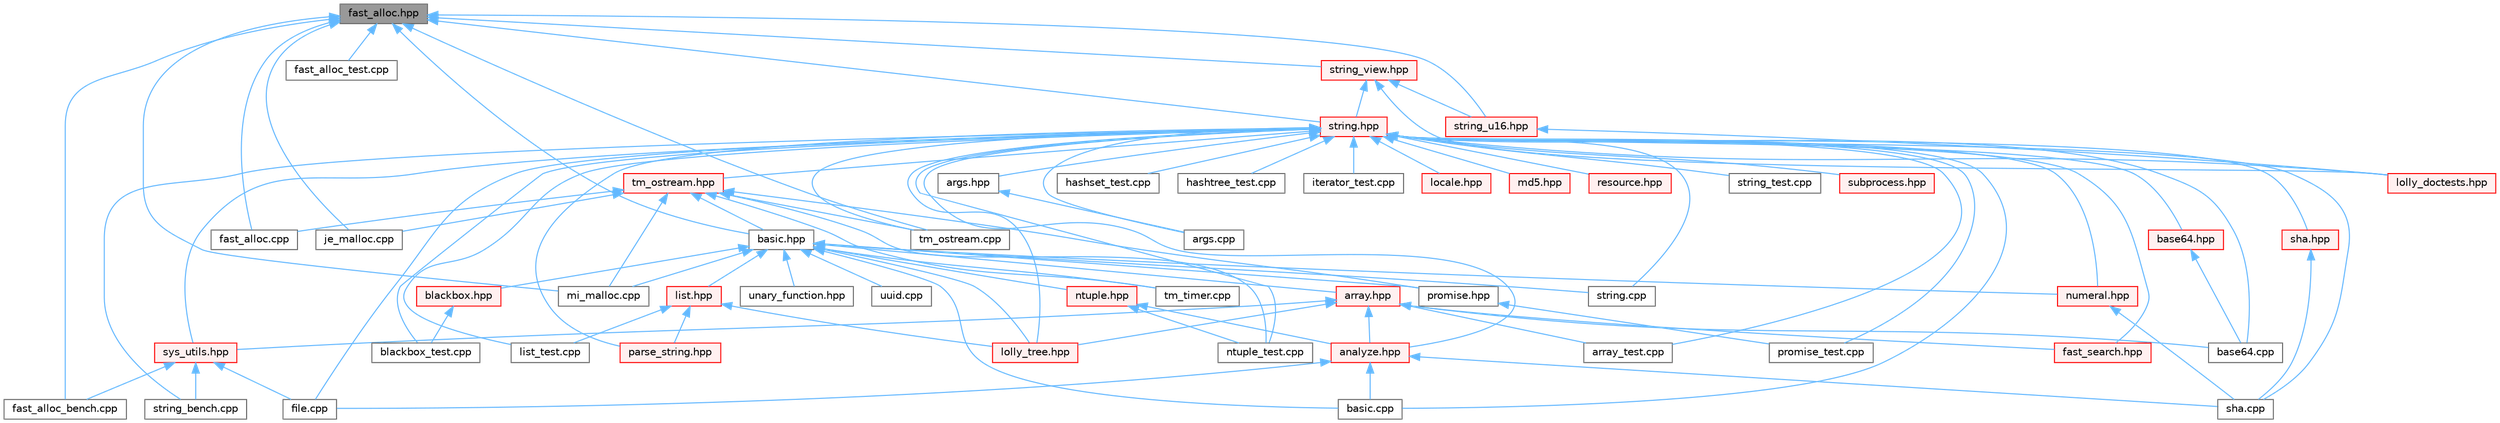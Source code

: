 digraph "fast_alloc.hpp"
{
 // LATEX_PDF_SIZE
  bgcolor="transparent";
  edge [fontname=Helvetica,fontsize=10,labelfontname=Helvetica,labelfontsize=10];
  node [fontname=Helvetica,fontsize=10,shape=box,height=0.2,width=0.4];
  Node1 [id="Node000001",label="fast_alloc.hpp",height=0.2,width=0.4,color="gray40", fillcolor="grey60", style="filled", fontcolor="black",tooltip=" "];
  Node1 -> Node2 [id="edge1_Node000001_Node000002",dir="back",color="steelblue1",style="solid",tooltip=" "];
  Node2 [id="Node000002",label="basic.hpp",height=0.2,width=0.4,color="grey40", fillcolor="white", style="filled",URL="$basic_8hpp.html",tooltip=" "];
  Node2 -> Node3 [id="edge2_Node000002_Node000003",dir="back",color="steelblue1",style="solid",tooltip=" "];
  Node3 [id="Node000003",label="array.hpp",height=0.2,width=0.4,color="red", fillcolor="#FFF0F0", style="filled",URL="$array_8hpp.html",tooltip=" "];
  Node3 -> Node4 [id="edge3_Node000003_Node000004",dir="back",color="steelblue1",style="solid",tooltip=" "];
  Node4 [id="Node000004",label="analyze.hpp",height=0.2,width=0.4,color="red", fillcolor="#FFF0F0", style="filled",URL="$analyze_8hpp.html",tooltip=" "];
  Node4 -> Node8 [id="edge4_Node000004_Node000008",dir="back",color="steelblue1",style="solid",tooltip=" "];
  Node8 [id="Node000008",label="basic.cpp",height=0.2,width=0.4,color="grey40", fillcolor="white", style="filled",URL="$basic_8cpp.html",tooltip=" "];
  Node4 -> Node10 [id="edge5_Node000004_Node000010",dir="back",color="steelblue1",style="solid",tooltip=" "];
  Node10 [id="Node000010",label="file.cpp",height=0.2,width=0.4,color="grey40", fillcolor="white", style="filled",URL="$file_8cpp.html",tooltip=" "];
  Node4 -> Node16 [id="edge6_Node000004_Node000016",dir="back",color="steelblue1",style="solid",tooltip=" "];
  Node16 [id="Node000016",label="sha.cpp",height=0.2,width=0.4,color="grey40", fillcolor="white", style="filled",URL="$sha_8cpp.html",tooltip=" "];
  Node3 -> Node22 [id="edge7_Node000003_Node000022",dir="back",color="steelblue1",style="solid",tooltip=" "];
  Node22 [id="Node000022",label="array_test.cpp",height=0.2,width=0.4,color="grey40", fillcolor="white", style="filled",URL="$array__test_8cpp.html",tooltip=" "];
  Node3 -> Node23 [id="edge8_Node000003_Node000023",dir="back",color="steelblue1",style="solid",tooltip=" "];
  Node23 [id="Node000023",label="base64.cpp",height=0.2,width=0.4,color="grey40", fillcolor="white", style="filled",URL="$base64_8cpp.html",tooltip=" "];
  Node3 -> Node24 [id="edge9_Node000003_Node000024",dir="back",color="steelblue1",style="solid",tooltip=" "];
  Node24 [id="Node000024",label="fast_search.hpp",height=0.2,width=0.4,color="red", fillcolor="#FFF0F0", style="filled",URL="$fast__search_8hpp.html",tooltip=" "];
  Node3 -> Node26 [id="edge10_Node000003_Node000026",dir="back",color="steelblue1",style="solid",tooltip=" "];
  Node26 [id="Node000026",label="lolly_tree.hpp",height=0.2,width=0.4,color="red", fillcolor="#FFF0F0", style="filled",URL="$lolly__tree_8hpp.html",tooltip=" "];
  Node3 -> Node80 [id="edge11_Node000003_Node000080",dir="back",color="steelblue1",style="solid",tooltip=" "];
  Node80 [id="Node000080",label="sys_utils.hpp",height=0.2,width=0.4,color="red", fillcolor="#FFF0F0", style="filled",URL="$sys__utils_8hpp.html",tooltip=" "];
  Node80 -> Node81 [id="edge12_Node000080_Node000081",dir="back",color="steelblue1",style="solid",tooltip=" "];
  Node81 [id="Node000081",label="fast_alloc_bench.cpp",height=0.2,width=0.4,color="grey40", fillcolor="white", style="filled",URL="$fast__alloc__bench_8cpp.html",tooltip=" "];
  Node80 -> Node10 [id="edge13_Node000080_Node000010",dir="back",color="steelblue1",style="solid",tooltip=" "];
  Node80 -> Node82 [id="edge14_Node000080_Node000082",dir="back",color="steelblue1",style="solid",tooltip=" "];
  Node82 [id="Node000082",label="string_bench.cpp",height=0.2,width=0.4,color="grey40", fillcolor="white", style="filled",URL="$string__bench_8cpp.html",tooltip=" "];
  Node2 -> Node8 [id="edge15_Node000002_Node000008",dir="back",color="steelblue1",style="solid",tooltip=" "];
  Node2 -> Node86 [id="edge16_Node000002_Node000086",dir="back",color="steelblue1",style="solid",tooltip=" "];
  Node86 [id="Node000086",label="blackbox.hpp",height=0.2,width=0.4,color="red", fillcolor="#FFF0F0", style="filled",URL="$blackbox_8hpp.html",tooltip=" "];
  Node86 -> Node45 [id="edge17_Node000086_Node000045",dir="back",color="steelblue1",style="solid",tooltip=" "];
  Node45 [id="Node000045",label="blackbox_test.cpp",height=0.2,width=0.4,color="grey40", fillcolor="white", style="filled",URL="$blackbox__test_8cpp.html",tooltip=" "];
  Node2 -> Node87 [id="edge18_Node000002_Node000087",dir="back",color="steelblue1",style="solid",tooltip=" "];
  Node87 [id="Node000087",label="list.hpp",height=0.2,width=0.4,color="red", fillcolor="#FFF0F0", style="filled",URL="$list_8hpp.html",tooltip=" "];
  Node87 -> Node52 [id="edge19_Node000087_Node000052",dir="back",color="steelblue1",style="solid",tooltip=" "];
  Node52 [id="Node000052",label="list_test.cpp",height=0.2,width=0.4,color="grey40", fillcolor="white", style="filled",URL="$list__test_8cpp.html",tooltip=" "];
  Node87 -> Node26 [id="edge20_Node000087_Node000026",dir="back",color="steelblue1",style="solid",tooltip=" "];
  Node87 -> Node104 [id="edge21_Node000087_Node000104",dir="back",color="steelblue1",style="solid",tooltip=" "];
  Node104 [id="Node000104",label="parse_string.hpp",height=0.2,width=0.4,color="red", fillcolor="#FFF0F0", style="filled",URL="$parse__string_8hpp.html",tooltip=" "];
  Node2 -> Node26 [id="edge22_Node000002_Node000026",dir="back",color="steelblue1",style="solid",tooltip=" "];
  Node2 -> Node105 [id="edge23_Node000002_Node000105",dir="back",color="steelblue1",style="solid",tooltip=" "];
  Node105 [id="Node000105",label="mi_malloc.cpp",height=0.2,width=0.4,color="grey40", fillcolor="white", style="filled",URL="$mi__malloc_8cpp.html",tooltip=" "];
  Node2 -> Node106 [id="edge24_Node000002_Node000106",dir="back",color="steelblue1",style="solid",tooltip=" "];
  Node106 [id="Node000106",label="ntuple.hpp",height=0.2,width=0.4,color="red", fillcolor="#FFF0F0", style="filled",URL="$ntuple_8hpp.html",tooltip=" "];
  Node106 -> Node4 [id="edge25_Node000106_Node000004",dir="back",color="steelblue1",style="solid",tooltip=" "];
  Node106 -> Node53 [id="edge26_Node000106_Node000053",dir="back",color="steelblue1",style="solid",tooltip=" "];
  Node53 [id="Node000053",label="ntuple_test.cpp",height=0.2,width=0.4,color="grey40", fillcolor="white", style="filled",URL="$ntuple__test_8cpp.html",tooltip=" "];
  Node2 -> Node107 [id="edge27_Node000002_Node000107",dir="back",color="steelblue1",style="solid",tooltip=" "];
  Node107 [id="Node000107",label="numeral.hpp",height=0.2,width=0.4,color="red", fillcolor="#FFF0F0", style="filled",URL="$numeral_8hpp.html",tooltip=" "];
  Node107 -> Node16 [id="edge28_Node000107_Node000016",dir="back",color="steelblue1",style="solid",tooltip=" "];
  Node2 -> Node108 [id="edge29_Node000002_Node000108",dir="back",color="steelblue1",style="solid",tooltip=" "];
  Node108 [id="Node000108",label="promise.hpp",height=0.2,width=0.4,color="grey40", fillcolor="white", style="filled",URL="$promise_8hpp.html",tooltip=" "];
  Node108 -> Node56 [id="edge30_Node000108_Node000056",dir="back",color="steelblue1",style="solid",tooltip=" "];
  Node56 [id="Node000056",label="promise_test.cpp",height=0.2,width=0.4,color="grey40", fillcolor="white", style="filled",URL="$promise__test_8cpp.html",tooltip=" "];
  Node2 -> Node109 [id="edge31_Node000002_Node000109",dir="back",color="steelblue1",style="solid",tooltip=" "];
  Node109 [id="Node000109",label="string.cpp",height=0.2,width=0.4,color="grey40", fillcolor="white", style="filled",URL="$string_8cpp.html",tooltip=" "];
  Node2 -> Node77 [id="edge32_Node000002_Node000077",dir="back",color="steelblue1",style="solid",tooltip=" "];
  Node77 [id="Node000077",label="tm_timer.cpp",height=0.2,width=0.4,color="grey40", fillcolor="white", style="filled",URL="$tm__timer_8cpp.html",tooltip=" "];
  Node2 -> Node110 [id="edge33_Node000002_Node000110",dir="back",color="steelblue1",style="solid",tooltip=" "];
  Node110 [id="Node000110",label="unary_function.hpp",height=0.2,width=0.4,color="grey40", fillcolor="white", style="filled",URL="$unary__function_8hpp.html",tooltip=" "];
  Node2 -> Node111 [id="edge34_Node000002_Node000111",dir="back",color="steelblue1",style="solid",tooltip=" "];
  Node111 [id="Node000111",label="uuid.cpp",height=0.2,width=0.4,color="grey40", fillcolor="white", style="filled",URL="$uuid_8cpp.html",tooltip=" "];
  Node1 -> Node112 [id="edge35_Node000001_Node000112",dir="back",color="steelblue1",style="solid",tooltip=" "];
  Node112 [id="Node000112",label="fast_alloc.cpp",height=0.2,width=0.4,color="grey40", fillcolor="white", style="filled",URL="$fast__alloc_8cpp.html",tooltip=" "];
  Node1 -> Node81 [id="edge36_Node000001_Node000081",dir="back",color="steelblue1",style="solid",tooltip=" "];
  Node1 -> Node46 [id="edge37_Node000001_Node000046",dir="back",color="steelblue1",style="solid",tooltip=" "];
  Node46 [id="Node000046",label="fast_alloc_test.cpp",height=0.2,width=0.4,color="grey40", fillcolor="white", style="filled",URL="$fast__alloc__test_8cpp.html",tooltip=" "];
  Node1 -> Node113 [id="edge38_Node000001_Node000113",dir="back",color="steelblue1",style="solid",tooltip=" "];
  Node113 [id="Node000113",label="je_malloc.cpp",height=0.2,width=0.4,color="grey40", fillcolor="white", style="filled",URL="$je__malloc_8cpp.html",tooltip=" "];
  Node1 -> Node105 [id="edge39_Node000001_Node000105",dir="back",color="steelblue1",style="solid",tooltip=" "];
  Node1 -> Node114 [id="edge40_Node000001_Node000114",dir="back",color="steelblue1",style="solid",tooltip=" "];
  Node114 [id="Node000114",label="string.hpp",height=0.2,width=0.4,color="red", fillcolor="#FFF0F0", style="filled",URL="$string_8hpp.html",tooltip=" "];
  Node114 -> Node4 [id="edge41_Node000114_Node000004",dir="back",color="steelblue1",style="solid",tooltip=" "];
  Node114 -> Node115 [id="edge42_Node000114_Node000115",dir="back",color="steelblue1",style="solid",tooltip=" "];
  Node115 [id="Node000115",label="args.cpp",height=0.2,width=0.4,color="grey40", fillcolor="white", style="filled",URL="$args_8cpp.html",tooltip=" "];
  Node114 -> Node116 [id="edge43_Node000114_Node000116",dir="back",color="steelblue1",style="solid",tooltip=" "];
  Node116 [id="Node000116",label="args.hpp",height=0.2,width=0.4,color="grey40", fillcolor="white", style="filled",URL="$args_8hpp.html",tooltip=" "];
  Node116 -> Node115 [id="edge44_Node000116_Node000115",dir="back",color="steelblue1",style="solid",tooltip=" "];
  Node114 -> Node22 [id="edge45_Node000114_Node000022",dir="back",color="steelblue1",style="solid",tooltip=" "];
  Node114 -> Node23 [id="edge46_Node000114_Node000023",dir="back",color="steelblue1",style="solid",tooltip=" "];
  Node114 -> Node117 [id="edge47_Node000114_Node000117",dir="back",color="steelblue1",style="solid",tooltip=" "];
  Node117 [id="Node000117",label="base64.hpp",height=0.2,width=0.4,color="red", fillcolor="#FFF0F0", style="filled",URL="$base64_8hpp.html",tooltip=" "];
  Node117 -> Node23 [id="edge48_Node000117_Node000023",dir="back",color="steelblue1",style="solid",tooltip=" "];
  Node114 -> Node8 [id="edge49_Node000114_Node000008",dir="back",color="steelblue1",style="solid",tooltip=" "];
  Node114 -> Node45 [id="edge50_Node000114_Node000045",dir="back",color="steelblue1",style="solid",tooltip=" "];
  Node114 -> Node24 [id="edge51_Node000114_Node000024",dir="back",color="steelblue1",style="solid",tooltip=" "];
  Node114 -> Node10 [id="edge52_Node000114_Node000010",dir="back",color="steelblue1",style="solid",tooltip=" "];
  Node114 -> Node49 [id="edge53_Node000114_Node000049",dir="back",color="steelblue1",style="solid",tooltip=" "];
  Node49 [id="Node000049",label="hashset_test.cpp",height=0.2,width=0.4,color="grey40", fillcolor="white", style="filled",URL="$hashset__test_8cpp.html",tooltip=" "];
  Node114 -> Node50 [id="edge54_Node000114_Node000050",dir="back",color="steelblue1",style="solid",tooltip=" "];
  Node50 [id="Node000050",label="hashtree_test.cpp",height=0.2,width=0.4,color="grey40", fillcolor="white", style="filled",URL="$hashtree__test_8cpp.html",tooltip=" "];
  Node114 -> Node51 [id="edge55_Node000114_Node000051",dir="back",color="steelblue1",style="solid",tooltip=" "];
  Node51 [id="Node000051",label="iterator_test.cpp",height=0.2,width=0.4,color="grey40", fillcolor="white", style="filled",URL="$iterator__test_8cpp.html",tooltip=" "];
  Node114 -> Node52 [id="edge56_Node000114_Node000052",dir="back",color="steelblue1",style="solid",tooltip=" "];
  Node114 -> Node118 [id="edge57_Node000114_Node000118",dir="back",color="steelblue1",style="solid",tooltip=" "];
  Node118 [id="Node000118",label="locale.hpp",height=0.2,width=0.4,color="red", fillcolor="#FFF0F0", style="filled",URL="$locale_8hpp.html",tooltip=" "];
  Node114 -> Node42 [id="edge58_Node000114_Node000042",dir="back",color="steelblue1",style="solid",tooltip=" "];
  Node42 [id="Node000042",label="lolly_doctests.hpp",height=0.2,width=0.4,color="red", fillcolor="#FFF0F0", style="filled",URL="$lolly__doctests_8hpp.html",tooltip=" "];
  Node114 -> Node26 [id="edge59_Node000114_Node000026",dir="back",color="steelblue1",style="solid",tooltip=" "];
  Node114 -> Node68 [id="edge60_Node000114_Node000068",dir="back",color="steelblue1",style="solid",tooltip=" "];
  Node68 [id="Node000068",label="md5.hpp",height=0.2,width=0.4,color="red", fillcolor="#FFF0F0", style="filled",URL="$md5_8hpp.html",tooltip=" "];
  Node114 -> Node53 [id="edge61_Node000114_Node000053",dir="back",color="steelblue1",style="solid",tooltip=" "];
  Node114 -> Node107 [id="edge62_Node000114_Node000107",dir="back",color="steelblue1",style="solid",tooltip=" "];
  Node114 -> Node104 [id="edge63_Node000114_Node000104",dir="back",color="steelblue1",style="solid",tooltip=" "];
  Node114 -> Node56 [id="edge64_Node000114_Node000056",dir="back",color="steelblue1",style="solid",tooltip=" "];
  Node114 -> Node99 [id="edge65_Node000114_Node000099",dir="back",color="steelblue1",style="solid",tooltip=" "];
  Node99 [id="Node000099",label="resource.hpp",height=0.2,width=0.4,color="red", fillcolor="#FFF0F0", style="filled",URL="$resource_8hpp.html",tooltip=" "];
  Node114 -> Node16 [id="edge66_Node000114_Node000016",dir="back",color="steelblue1",style="solid",tooltip=" "];
  Node114 -> Node69 [id="edge67_Node000114_Node000069",dir="back",color="steelblue1",style="solid",tooltip=" "];
  Node69 [id="Node000069",label="sha.hpp",height=0.2,width=0.4,color="red", fillcolor="#FFF0F0", style="filled",URL="$sha_8hpp.html",tooltip=" "];
  Node69 -> Node16 [id="edge68_Node000069_Node000016",dir="back",color="steelblue1",style="solid",tooltip=" "];
  Node114 -> Node109 [id="edge69_Node000114_Node000109",dir="back",color="steelblue1",style="solid",tooltip=" "];
  Node114 -> Node82 [id="edge70_Node000114_Node000082",dir="back",color="steelblue1",style="solid",tooltip=" "];
  Node114 -> Node59 [id="edge71_Node000114_Node000059",dir="back",color="steelblue1",style="solid",tooltip=" "];
  Node59 [id="Node000059",label="string_test.cpp",height=0.2,width=0.4,color="grey40", fillcolor="white", style="filled",URL="$string__test_8cpp.html",tooltip=" "];
  Node114 -> Node119 [id="edge72_Node000114_Node000119",dir="back",color="steelblue1",style="solid",tooltip=" "];
  Node119 [id="Node000119",label="subprocess.hpp",height=0.2,width=0.4,color="red", fillcolor="#FFF0F0", style="filled",URL="$subprocess_8hpp.html",tooltip=" "];
  Node114 -> Node80 [id="edge73_Node000114_Node000080",dir="back",color="steelblue1",style="solid",tooltip=" "];
  Node114 -> Node121 [id="edge74_Node000114_Node000121",dir="back",color="steelblue1",style="solid",tooltip=" "];
  Node121 [id="Node000121",label="tm_ostream.cpp",height=0.2,width=0.4,color="grey40", fillcolor="white", style="filled",URL="$tm__ostream_8cpp.html",tooltip=" "];
  Node114 -> Node122 [id="edge75_Node000114_Node000122",dir="back",color="steelblue1",style="solid",tooltip=" "];
  Node122 [id="Node000122",label="tm_ostream.hpp",height=0.2,width=0.4,color="red", fillcolor="#FFF0F0", style="filled",URL="$tm__ostream_8hpp.html",tooltip=" "];
  Node122 -> Node2 [id="edge76_Node000122_Node000002",dir="back",color="steelblue1",style="solid",tooltip=" "];
  Node122 -> Node112 [id="edge77_Node000122_Node000112",dir="back",color="steelblue1",style="solid",tooltip=" "];
  Node122 -> Node113 [id="edge78_Node000122_Node000113",dir="back",color="steelblue1",style="solid",tooltip=" "];
  Node122 -> Node105 [id="edge79_Node000122_Node000105",dir="back",color="steelblue1",style="solid",tooltip=" "];
  Node122 -> Node53 [id="edge80_Node000122_Node000053",dir="back",color="steelblue1",style="solid",tooltip=" "];
  Node122 -> Node108 [id="edge81_Node000122_Node000108",dir="back",color="steelblue1",style="solid",tooltip=" "];
  Node122 -> Node121 [id="edge82_Node000122_Node000121",dir="back",color="steelblue1",style="solid",tooltip=" "];
  Node122 -> Node77 [id="edge83_Node000122_Node000077",dir="back",color="steelblue1",style="solid",tooltip=" "];
  Node1 -> Node127 [id="edge84_Node000001_Node000127",dir="back",color="steelblue1",style="solid",tooltip=" "];
  Node127 [id="Node000127",label="string_u16.hpp",height=0.2,width=0.4,color="red", fillcolor="#FFF0F0", style="filled",URL="$string__u16_8hpp.html",tooltip=" "];
  Node127 -> Node42 [id="edge85_Node000127_Node000042",dir="back",color="steelblue1",style="solid",tooltip=" "];
  Node1 -> Node130 [id="edge86_Node000001_Node000130",dir="back",color="steelblue1",style="solid",tooltip=" "];
  Node130 [id="Node000130",label="string_view.hpp",height=0.2,width=0.4,color="red", fillcolor="#FFF0F0", style="filled",URL="$string__view_8hpp.html",tooltip=" "];
  Node130 -> Node42 [id="edge87_Node000130_Node000042",dir="back",color="steelblue1",style="solid",tooltip=" "];
  Node130 -> Node114 [id="edge88_Node000130_Node000114",dir="back",color="steelblue1",style="solid",tooltip=" "];
  Node130 -> Node127 [id="edge89_Node000130_Node000127",dir="back",color="steelblue1",style="solid",tooltip=" "];
  Node1 -> Node121 [id="edge90_Node000001_Node000121",dir="back",color="steelblue1",style="solid",tooltip=" "];
}
